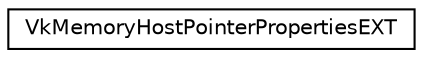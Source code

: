 digraph "Graphical Class Hierarchy"
{
 // LATEX_PDF_SIZE
  edge [fontname="Helvetica",fontsize="10",labelfontname="Helvetica",labelfontsize="10"];
  node [fontname="Helvetica",fontsize="10",shape=record];
  rankdir="LR";
  Node0 [label="VkMemoryHostPointerPropertiesEXT",height=0.2,width=0.4,color="black", fillcolor="white", style="filled",URL="$d9/d0a/structVkMemoryHostPointerPropertiesEXT.html",tooltip=" "];
}

